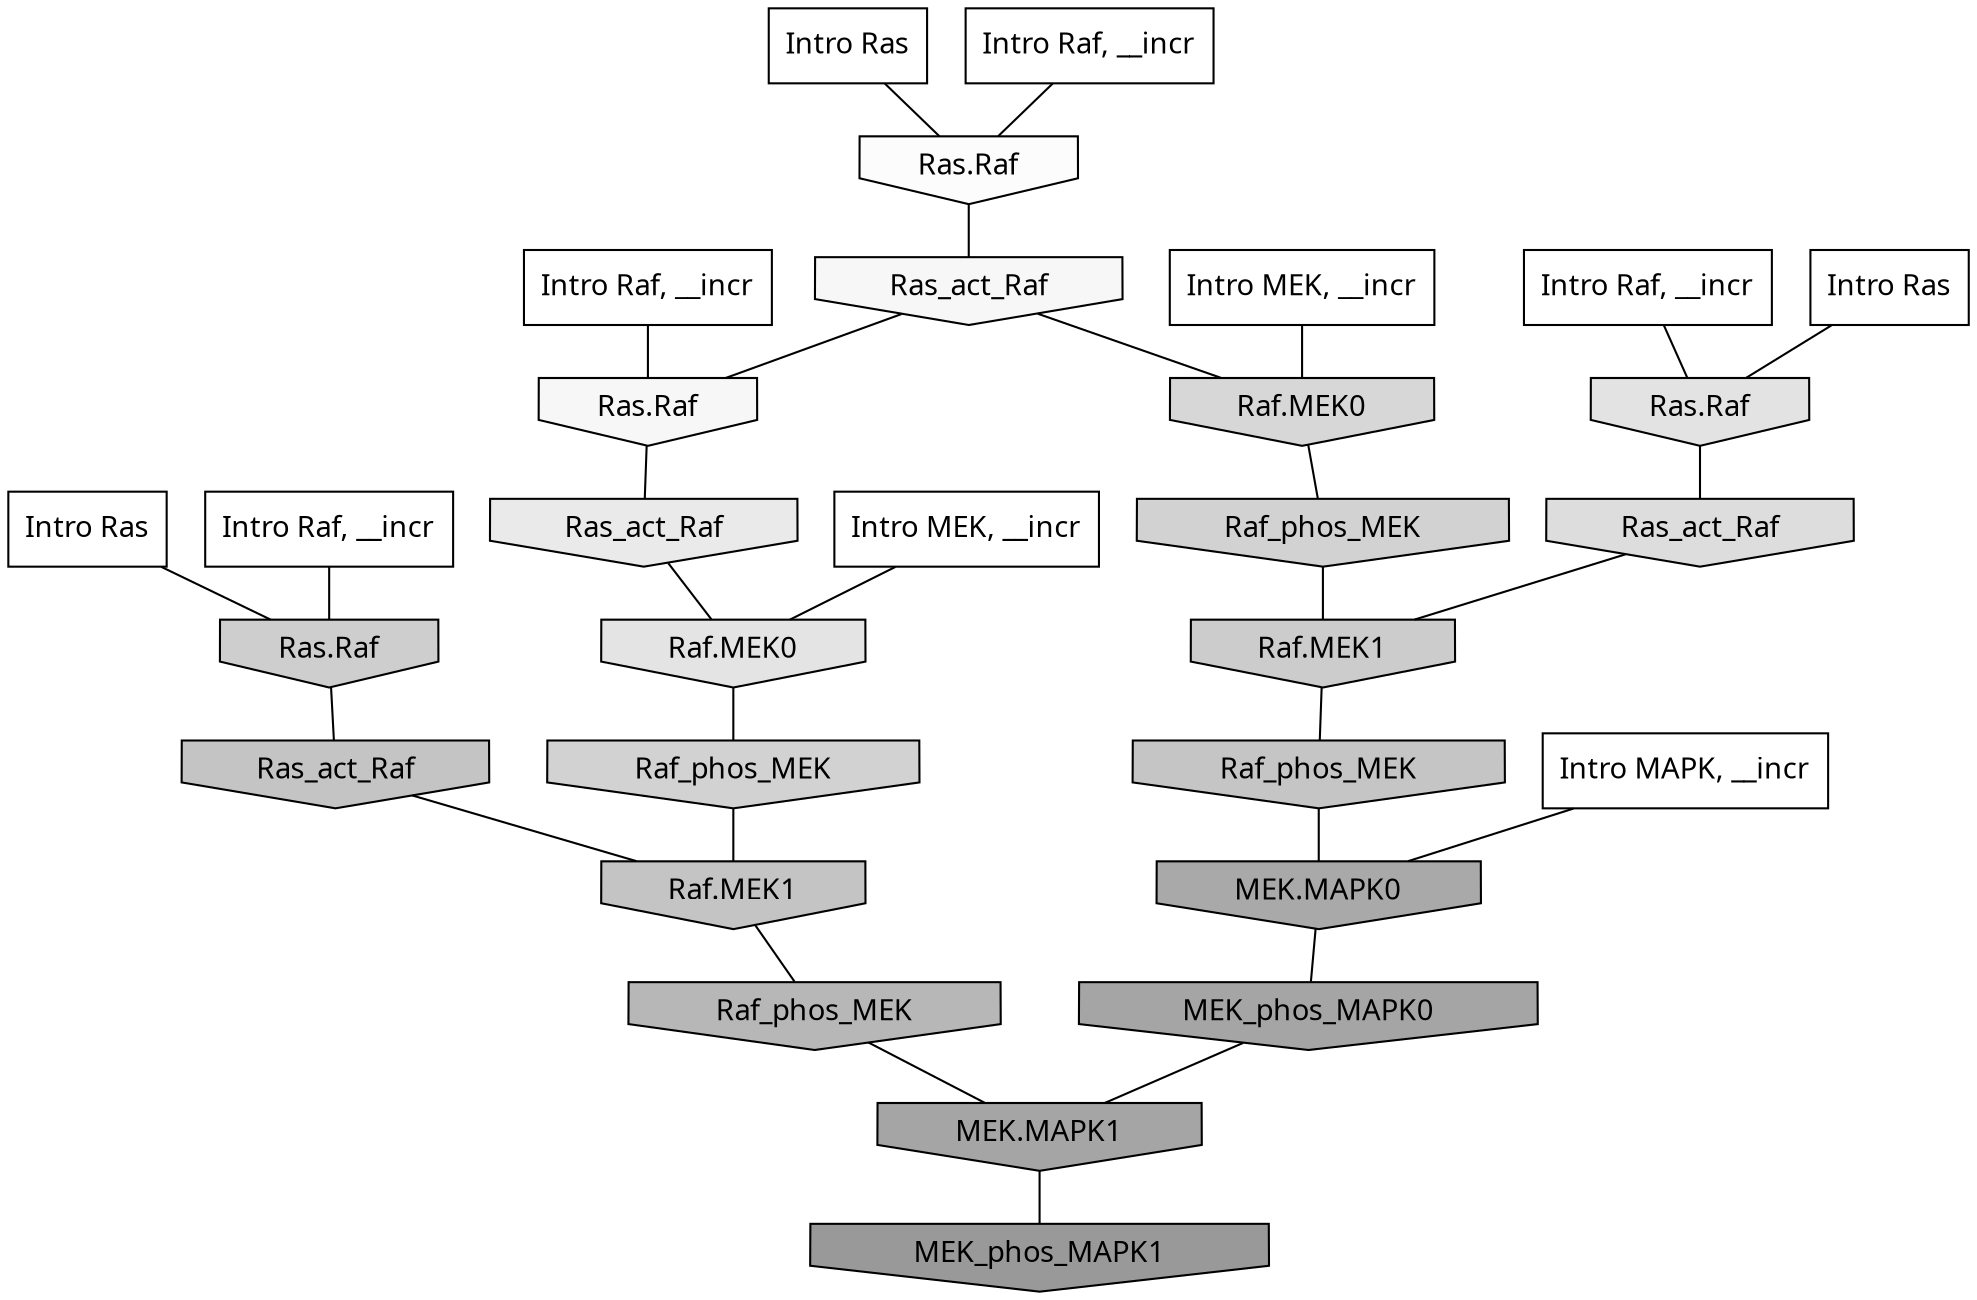 digraph G{
  rankdir="TB";
  ranksep=0.30;
  node [fontname="CMU Serif"];
  edge [fontname="CMU Serif"];
  
  32 [label="Intro Ras", shape=rectangle, style=filled, fillcolor="0.000 0.000 1.000"]
  
  48 [label="Intro Ras", shape=rectangle, style=filled, fillcolor="0.000 0.000 1.000"]
  
  57 [label="Intro Ras", shape=rectangle, style=filled, fillcolor="0.000 0.000 1.000"]
  
  370 [label="Intro Raf, __incr", shape=rectangle, style=filled, fillcolor="0.000 0.000 1.000"]
  
  460 [label="Intro Raf, __incr", shape=rectangle, style=filled, fillcolor="0.000 0.000 1.000"]
  
  650 [label="Intro Raf, __incr", shape=rectangle, style=filled, fillcolor="0.000 0.000 1.000"]
  
  853 [label="Intro Raf, __incr", shape=rectangle, style=filled, fillcolor="0.000 0.000 1.000"]
  
  1381 [label="Intro MEK, __incr", shape=rectangle, style=filled, fillcolor="0.000 0.000 1.000"]
  
  1478 [label="Intro MEK, __incr", shape=rectangle, style=filled, fillcolor="0.000 0.000 1.000"]
  
  2336 [label="Intro MAPK, __incr", shape=rectangle, style=filled, fillcolor="0.000 0.000 1.000"]
  
  3398 [label="Ras.Raf", shape=invhouse, style=filled, fillcolor="0.000 0.000 0.987"]
  
  3516 [label="Ras_act_Raf", shape=invhouse, style=filled, fillcolor="0.000 0.000 0.966"]
  
  3521 [label="Ras.Raf", shape=invhouse, style=filled, fillcolor="0.000 0.000 0.966"]
  
  4140 [label="Ras_act_Raf", shape=invhouse, style=filled, fillcolor="0.000 0.000 0.915"]
  
  4488 [label="Raf.MEK0", shape=invhouse, style=filled, fillcolor="0.000 0.000 0.891"]
  
  4501 [label="Ras.Raf", shape=invhouse, style=filled, fillcolor="0.000 0.000 0.890"]
  
  4896 [label="Ras_act_Raf", shape=invhouse, style=filled, fillcolor="0.000 0.000 0.865"]
  
  5304 [label="Raf.MEK0", shape=invhouse, style=filled, fillcolor="0.000 0.000 0.841"]
  
  5613 [label="Raf_phos_MEK", shape=invhouse, style=filled, fillcolor="0.000 0.000 0.821"]
  
  5627 [label="Raf_phos_MEK", shape=invhouse, style=filled, fillcolor="0.000 0.000 0.821"]
  
  5898 [label="Ras.Raf", shape=invhouse, style=filled, fillcolor="0.000 0.000 0.808"]
  
  6073 [label="Raf.MEK1", shape=invhouse, style=filled, fillcolor="0.000 0.000 0.798"]
  
  6680 [label="Raf_phos_MEK", shape=invhouse, style=filled, fillcolor="0.000 0.000 0.771"]
  
  6729 [label="Ras_act_Raf", shape=invhouse, style=filled, fillcolor="0.000 0.000 0.769"]
  
  6736 [label="Raf.MEK1", shape=invhouse, style=filled, fillcolor="0.000 0.000 0.769"]
  
  8393 [label="Raf_phos_MEK", shape=invhouse, style=filled, fillcolor="0.000 0.000 0.716"]
  
  10551 [label="MEK.MAPK0", shape=invhouse, style=filled, fillcolor="0.000 0.000 0.662"]
  
  11269 [label="MEK_phos_MAPK0", shape=invhouse, style=filled, fillcolor="0.000 0.000 0.648"]
  
  11411 [label="MEK.MAPK1", shape=invhouse, style=filled, fillcolor="0.000 0.000 0.645"]
  
  14202 [label="MEK_phos_MAPK1", shape=invhouse, style=filled, fillcolor="0.000 0.000 0.600"]
  
  
  11411 -> 14202 [dir=none, color="0.000 0.000 0.000"] 
  11269 -> 11411 [dir=none, color="0.000 0.000 0.000"] 
  10551 -> 11269 [dir=none, color="0.000 0.000 0.000"] 
  8393 -> 11411 [dir=none, color="0.000 0.000 0.000"] 
  6736 -> 8393 [dir=none, color="0.000 0.000 0.000"] 
  6729 -> 6736 [dir=none, color="0.000 0.000 0.000"] 
  6680 -> 10551 [dir=none, color="0.000 0.000 0.000"] 
  6073 -> 6680 [dir=none, color="0.000 0.000 0.000"] 
  5898 -> 6729 [dir=none, color="0.000 0.000 0.000"] 
  5627 -> 6736 [dir=none, color="0.000 0.000 0.000"] 
  5613 -> 6073 [dir=none, color="0.000 0.000 0.000"] 
  5304 -> 5613 [dir=none, color="0.000 0.000 0.000"] 
  4896 -> 6073 [dir=none, color="0.000 0.000 0.000"] 
  4501 -> 4896 [dir=none, color="0.000 0.000 0.000"] 
  4488 -> 5627 [dir=none, color="0.000 0.000 0.000"] 
  4140 -> 4488 [dir=none, color="0.000 0.000 0.000"] 
  3521 -> 4140 [dir=none, color="0.000 0.000 0.000"] 
  3516 -> 3521 [dir=none, color="0.000 0.000 0.000"] 
  3516 -> 5304 [dir=none, color="0.000 0.000 0.000"] 
  3398 -> 3516 [dir=none, color="0.000 0.000 0.000"] 
  2336 -> 10551 [dir=none, color="0.000 0.000 0.000"] 
  1478 -> 5304 [dir=none, color="0.000 0.000 0.000"] 
  1381 -> 4488 [dir=none, color="0.000 0.000 0.000"] 
  853 -> 3521 [dir=none, color="0.000 0.000 0.000"] 
  650 -> 5898 [dir=none, color="0.000 0.000 0.000"] 
  460 -> 3398 [dir=none, color="0.000 0.000 0.000"] 
  370 -> 4501 [dir=none, color="0.000 0.000 0.000"] 
  57 -> 4501 [dir=none, color="0.000 0.000 0.000"] 
  48 -> 5898 [dir=none, color="0.000 0.000 0.000"] 
  32 -> 3398 [dir=none, color="0.000 0.000 0.000"] 
  
  }
